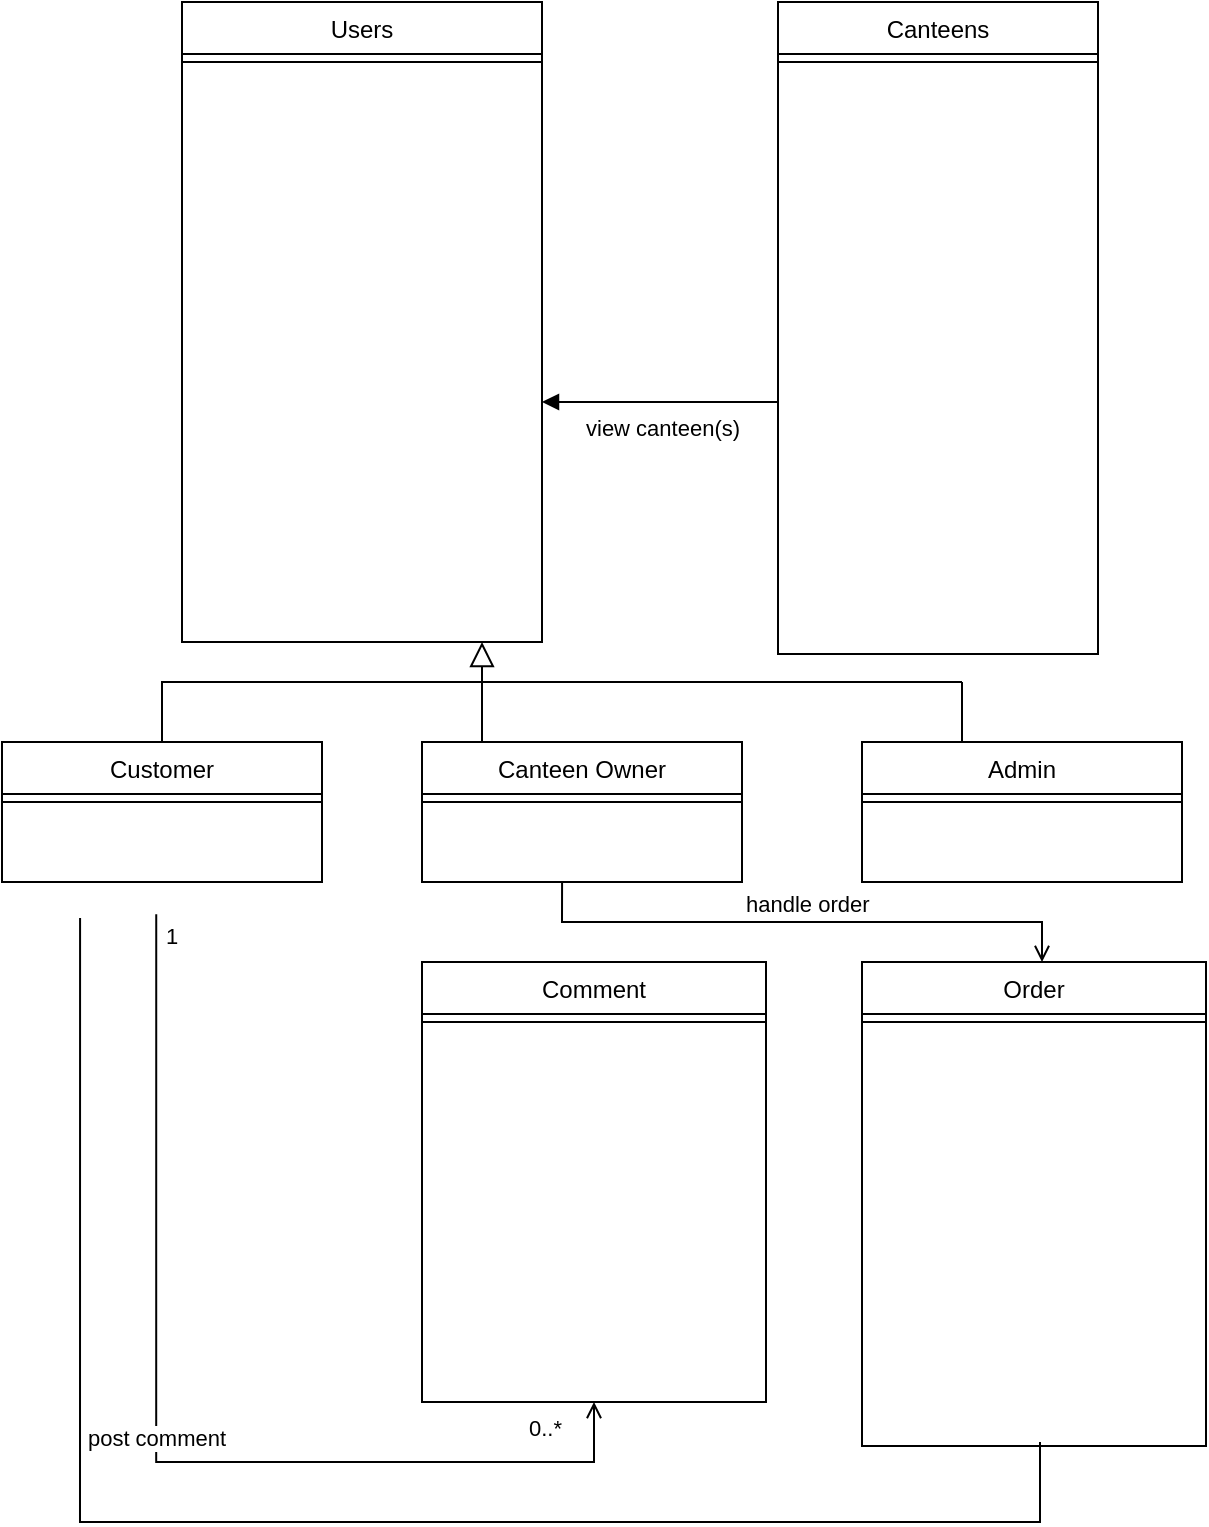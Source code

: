 <mxfile version="17.5.0" type="github">
  <diagram id="hN8EqMNUfdUWpegTYAs0" name="Page-1">
    <mxGraphModel dx="1426" dy="768" grid="1" gridSize="10" guides="1" tooltips="1" connect="1" arrows="1" fold="1" page="1" pageScale="1" pageWidth="850" pageHeight="1100" math="0" shadow="0">
      <root>
        <mxCell id="0" />
        <mxCell id="1" parent="0" />
        <mxCell id="YYV6kEzpuJeCUSImrra9-1" value="Users" style="swimlane;fontStyle=0;align=center;verticalAlign=top;childLayout=stackLayout;horizontal=1;startSize=26;horizontalStack=0;resizeParent=1;resizeLast=0;collapsible=1;marginBottom=0;rounded=0;shadow=0;strokeWidth=1;" vertex="1" parent="1">
          <mxGeometry x="210" y="40" width="180" height="320" as="geometry">
            <mxRectangle x="230" y="140" width="160" height="26" as="alternateBounds" />
          </mxGeometry>
        </mxCell>
        <mxCell id="YYV6kEzpuJeCUSImrra9-11" value="" style="line;html=1;strokeWidth=1;align=left;verticalAlign=middle;spacingTop=-1;spacingLeft=3;spacingRight=3;rotatable=0;labelPosition=right;points=[];portConstraint=eastwest;" vertex="1" parent="YYV6kEzpuJeCUSImrra9-1">
          <mxGeometry y="26" width="180" height="8" as="geometry" />
        </mxCell>
        <mxCell id="YYV6kEzpuJeCUSImrra9-14" value="Customer" style="swimlane;fontStyle=0;align=center;verticalAlign=top;childLayout=stackLayout;horizontal=1;startSize=26;horizontalStack=0;resizeParent=1;resizeLast=0;collapsible=1;marginBottom=0;rounded=0;shadow=0;strokeWidth=1;" vertex="1" parent="1">
          <mxGeometry x="120" y="410" width="160" height="70" as="geometry">
            <mxRectangle x="130" y="380" width="160" height="26" as="alternateBounds" />
          </mxGeometry>
        </mxCell>
        <mxCell id="YYV6kEzpuJeCUSImrra9-15" value="" style="line;html=1;strokeWidth=1;align=left;verticalAlign=middle;spacingTop=-1;spacingLeft=3;spacingRight=3;rotatable=0;labelPosition=right;points=[];portConstraint=eastwest;" vertex="1" parent="YYV6kEzpuJeCUSImrra9-14">
          <mxGeometry y="26" width="160" height="8" as="geometry" />
        </mxCell>
        <mxCell id="YYV6kEzpuJeCUSImrra9-27" value="" style="endArrow=block;endSize=10;endFill=0;shadow=0;strokeWidth=1;rounded=0;edgeStyle=elbowEdgeStyle;elbow=vertical;" edge="1" parent="1" source="YYV6kEzpuJeCUSImrra9-14" target="YYV6kEzpuJeCUSImrra9-1">
          <mxGeometry width="160" relative="1" as="geometry">
            <mxPoint x="200" y="253" as="sourcePoint" />
            <mxPoint x="200" y="253" as="targetPoint" />
            <Array as="points">
              <mxPoint x="360" y="380" />
            </Array>
          </mxGeometry>
        </mxCell>
        <mxCell id="YYV6kEzpuJeCUSImrra9-28" value="Canteen Owner" style="swimlane;fontStyle=0;align=center;verticalAlign=top;childLayout=stackLayout;horizontal=1;startSize=26;horizontalStack=0;resizeParent=1;resizeLast=0;collapsible=1;marginBottom=0;rounded=0;shadow=0;strokeWidth=1;" vertex="1" parent="1">
          <mxGeometry x="330" y="410" width="160" height="70" as="geometry">
            <mxRectangle x="340" y="380" width="170" height="26" as="alternateBounds" />
          </mxGeometry>
        </mxCell>
        <mxCell id="YYV6kEzpuJeCUSImrra9-29" value="" style="line;html=1;strokeWidth=1;align=left;verticalAlign=middle;spacingTop=-1;spacingLeft=3;spacingRight=3;rotatable=0;labelPosition=right;points=[];portConstraint=eastwest;" vertex="1" parent="YYV6kEzpuJeCUSImrra9-28">
          <mxGeometry y="26" width="160" height="8" as="geometry" />
        </mxCell>
        <mxCell id="YYV6kEzpuJeCUSImrra9-31" value="Canteens" style="swimlane;fontStyle=0;align=center;verticalAlign=top;childLayout=stackLayout;horizontal=1;startSize=26;horizontalStack=0;resizeParent=1;resizeLast=0;collapsible=1;marginBottom=0;rounded=0;shadow=0;strokeWidth=1;" vertex="1" parent="1">
          <mxGeometry x="508" y="40" width="160" height="326" as="geometry">
            <mxRectangle x="550" y="140" width="160" height="26" as="alternateBounds" />
          </mxGeometry>
        </mxCell>
        <mxCell id="YYV6kEzpuJeCUSImrra9-41" value="" style="line;html=1;strokeWidth=1;align=left;verticalAlign=middle;spacingTop=-1;spacingLeft=3;spacingRight=3;rotatable=0;labelPosition=right;points=[];portConstraint=eastwest;" vertex="1" parent="YYV6kEzpuJeCUSImrra9-31">
          <mxGeometry y="26" width="160" height="8" as="geometry" />
        </mxCell>
        <mxCell id="YYV6kEzpuJeCUSImrra9-44" value="Admin" style="swimlane;fontStyle=0;align=center;verticalAlign=top;childLayout=stackLayout;horizontal=1;startSize=26;horizontalStack=0;resizeParent=1;resizeLast=0;collapsible=1;marginBottom=0;rounded=0;shadow=0;strokeWidth=1;" vertex="1" parent="1">
          <mxGeometry x="550" y="410" width="160" height="70" as="geometry">
            <mxRectangle x="340" y="380" width="170" height="26" as="alternateBounds" />
          </mxGeometry>
        </mxCell>
        <mxCell id="YYV6kEzpuJeCUSImrra9-45" value="" style="line;html=1;strokeWidth=1;align=left;verticalAlign=middle;spacingTop=-1;spacingLeft=3;spacingRight=3;rotatable=0;labelPosition=right;points=[];portConstraint=eastwest;" vertex="1" parent="YYV6kEzpuJeCUSImrra9-44">
          <mxGeometry y="26" width="160" height="8" as="geometry" />
        </mxCell>
        <mxCell id="YYV6kEzpuJeCUSImrra9-47" value="" style="endArrow=none;html=1;rounded=0;" edge="1" parent="1">
          <mxGeometry width="50" height="50" relative="1" as="geometry">
            <mxPoint x="360" y="380" as="sourcePoint" />
            <mxPoint x="600" y="380" as="targetPoint" />
          </mxGeometry>
        </mxCell>
        <mxCell id="YYV6kEzpuJeCUSImrra9-48" value="" style="endArrow=none;html=1;rounded=0;" edge="1" parent="1">
          <mxGeometry width="50" height="50" relative="1" as="geometry">
            <mxPoint x="360" y="380" as="sourcePoint" />
            <mxPoint x="360" y="410" as="targetPoint" />
          </mxGeometry>
        </mxCell>
        <mxCell id="YYV6kEzpuJeCUSImrra9-49" value="" style="endArrow=none;html=1;rounded=0;" edge="1" parent="1">
          <mxGeometry width="50" height="50" relative="1" as="geometry">
            <mxPoint x="600" y="380" as="sourcePoint" />
            <mxPoint x="600" y="410" as="targetPoint" />
          </mxGeometry>
        </mxCell>
        <mxCell id="YYV6kEzpuJeCUSImrra9-50" value="Comment" style="swimlane;fontStyle=0;align=center;verticalAlign=top;childLayout=stackLayout;horizontal=1;startSize=26;horizontalStack=0;resizeParent=1;resizeLast=0;collapsible=1;marginBottom=0;rounded=0;shadow=0;strokeWidth=1;" vertex="1" parent="1">
          <mxGeometry x="330" y="520" width="172" height="220" as="geometry">
            <mxRectangle x="550" y="140" width="160" height="26" as="alternateBounds" />
          </mxGeometry>
        </mxCell>
        <mxCell id="YYV6kEzpuJeCUSImrra9-56" value="" style="line;html=1;strokeWidth=1;align=left;verticalAlign=middle;spacingTop=-1;spacingLeft=3;spacingRight=3;rotatable=0;labelPosition=right;points=[];portConstraint=eastwest;" vertex="1" parent="YYV6kEzpuJeCUSImrra9-50">
          <mxGeometry y="26" width="172" height="8" as="geometry" />
        </mxCell>
        <mxCell id="YYV6kEzpuJeCUSImrra9-59" value="Order" style="swimlane;fontStyle=0;align=center;verticalAlign=top;childLayout=stackLayout;horizontal=1;startSize=26;horizontalStack=0;resizeParent=1;resizeLast=0;collapsible=1;marginBottom=0;rounded=0;shadow=0;strokeWidth=1;" vertex="1" parent="1">
          <mxGeometry x="550" y="520" width="172" height="242" as="geometry">
            <mxRectangle x="550" y="140" width="160" height="26" as="alternateBounds" />
          </mxGeometry>
        </mxCell>
        <mxCell id="YYV6kEzpuJeCUSImrra9-66" value="" style="line;html=1;strokeWidth=1;align=left;verticalAlign=middle;spacingTop=-1;spacingLeft=3;spacingRight=3;rotatable=0;labelPosition=right;points=[];portConstraint=eastwest;" vertex="1" parent="YYV6kEzpuJeCUSImrra9-59">
          <mxGeometry y="26" width="172" height="8" as="geometry" />
        </mxCell>
        <mxCell id="YYV6kEzpuJeCUSImrra9-69" value="post comment" style="endArrow=open;html=1;startArrow=none;startFill=0;edgeStyle=orthogonalEdgeStyle;rounded=0;exitX=0.482;exitY=1.003;exitDx=0;exitDy=0;exitPerimeter=0;entryX=0.5;entryY=1;entryDx=0;entryDy=0;" edge="1" parent="1" target="YYV6kEzpuJeCUSImrra9-50">
          <mxGeometry relative="1" as="geometry">
            <mxPoint x="197.12" y="496.078" as="sourcePoint" />
            <mxPoint x="550" y="490" as="targetPoint" />
            <Array as="points">
              <mxPoint x="197" y="770" />
              <mxPoint x="416" y="770" />
            </Array>
          </mxGeometry>
        </mxCell>
        <mxCell id="YYV6kEzpuJeCUSImrra9-70" value="1" style="edgeLabel;resizable=0;html=1;align=left;verticalAlign=top;" connectable="0" vertex="1" parent="YYV6kEzpuJeCUSImrra9-69">
          <mxGeometry x="-1" relative="1" as="geometry">
            <mxPoint x="3" y="-2" as="offset" />
          </mxGeometry>
        </mxCell>
        <mxCell id="YYV6kEzpuJeCUSImrra9-71" value="0..*" style="edgeLabel;resizable=0;html=1;align=right;verticalAlign=top;" connectable="0" vertex="1" parent="YYV6kEzpuJeCUSImrra9-69">
          <mxGeometry x="1" relative="1" as="geometry">
            <mxPoint x="-16" as="offset" />
          </mxGeometry>
        </mxCell>
        <mxCell id="YYV6kEzpuJeCUSImrra9-72" value="" style="endArrow=none;html=1;edgeStyle=orthogonalEdgeStyle;rounded=0;exitX=0.244;exitY=1.077;exitDx=0;exitDy=0;exitPerimeter=0;" edge="1" parent="1">
          <mxGeometry relative="1" as="geometry">
            <mxPoint x="159.04" y="498.002" as="sourcePoint" />
            <mxPoint x="639" y="760" as="targetPoint" />
            <Array as="points">
              <mxPoint x="159" y="800" />
              <mxPoint x="639" y="800" />
            </Array>
          </mxGeometry>
        </mxCell>
        <mxCell id="YYV6kEzpuJeCUSImrra9-74" value="" style="endArrow=open;html=1;edgeStyle=orthogonalEdgeStyle;rounded=0;exitX=0.244;exitY=1.077;exitDx=0;exitDy=0;exitPerimeter=0;endFill=0;" edge="1" parent="1">
          <mxGeometry relative="1" as="geometry">
            <mxPoint x="400.04" y="480.002" as="sourcePoint" />
            <mxPoint x="640" y="520" as="targetPoint" />
            <Array as="points">
              <mxPoint x="400" y="500" />
              <mxPoint x="640" y="500" />
              <mxPoint x="640" y="520" />
            </Array>
          </mxGeometry>
        </mxCell>
        <mxCell id="YYV6kEzpuJeCUSImrra9-75" value="handle order" style="edgeLabel;resizable=0;html=1;align=left;verticalAlign=bottom;" connectable="0" vertex="1" parent="YYV6kEzpuJeCUSImrra9-74">
          <mxGeometry x="-1" relative="1" as="geometry">
            <mxPoint x="90" y="19" as="offset" />
          </mxGeometry>
        </mxCell>
        <mxCell id="YYV6kEzpuJeCUSImrra9-76" value="view canteen(s)" style="endArrow=block;endFill=1;html=1;edgeStyle=orthogonalEdgeStyle;align=left;verticalAlign=top;rounded=0;" edge="1" parent="1">
          <mxGeometry x="0.661" relative="1" as="geometry">
            <mxPoint x="508" y="240" as="sourcePoint" />
            <mxPoint x="390" y="240" as="targetPoint" />
            <Array as="points">
              <mxPoint x="508" y="240" />
            </Array>
            <mxPoint as="offset" />
          </mxGeometry>
        </mxCell>
      </root>
    </mxGraphModel>
  </diagram>
</mxfile>
